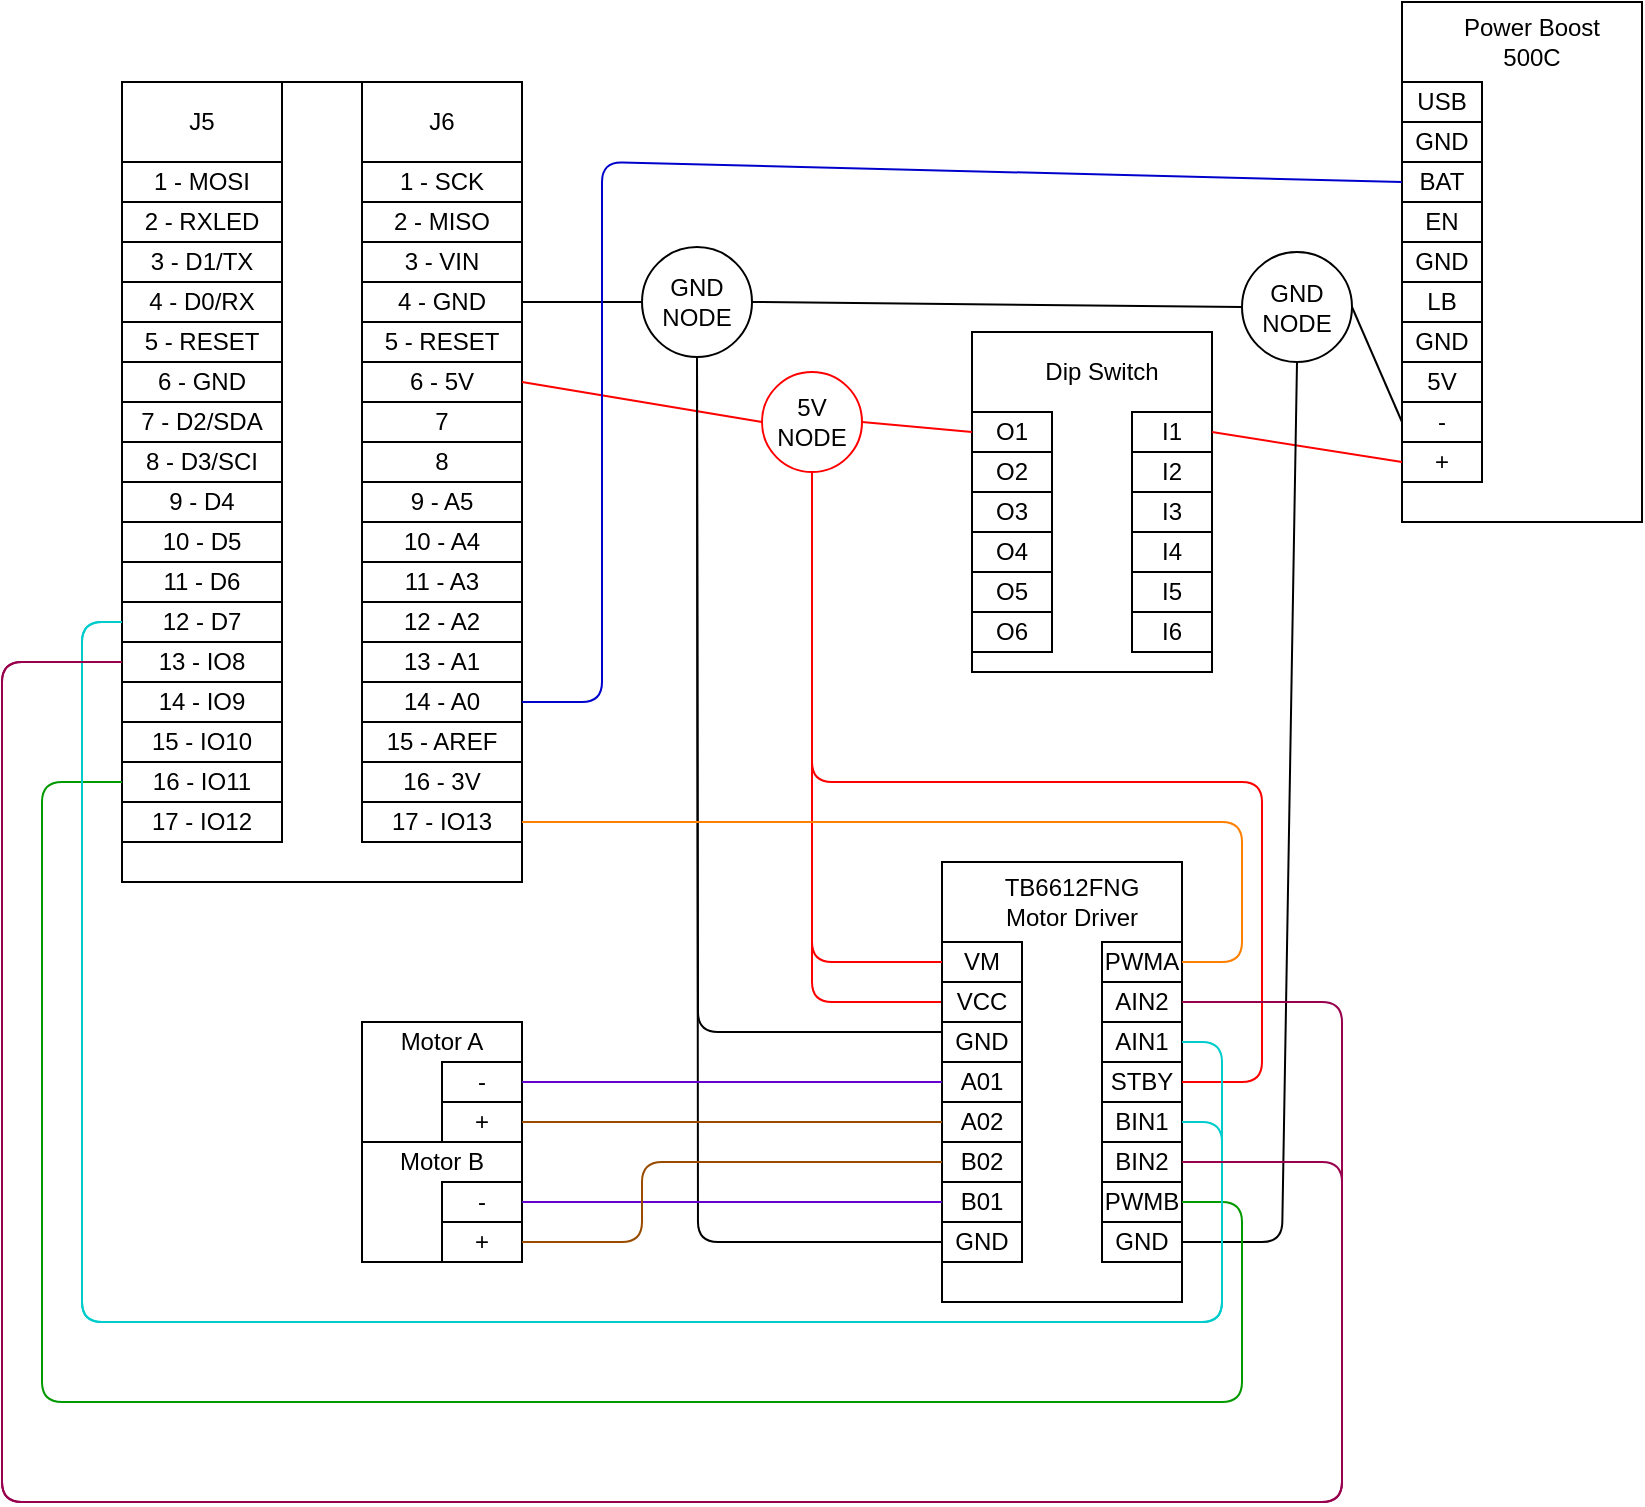 <mxfile version="10.9.4" type="device"><diagram id="EDRMrwZ9H_6yLGebGFUk" name="Page-1"><mxGraphModel dx="1158" dy="498" grid="1" gridSize="10" guides="1" tooltips="1" connect="1" arrows="1" fold="1" page="1" pageScale="1" pageWidth="850" pageHeight="1100" math="0" shadow="0"><root><mxCell id="0"/><mxCell id="1" parent="0"/><mxCell id="qXaBZEbVvbaeTFq9lHwy-41" value="" style="rounded=0;whiteSpace=wrap;html=1;" vertex="1" parent="1"><mxGeometry x="80" y="80" width="200" height="400" as="geometry"/></mxCell><mxCell id="qXaBZEbVvbaeTFq9lHwy-1" value="" style="group" vertex="1" connectable="0" parent="1"><mxGeometry x="200" y="80" width="80" height="380" as="geometry"/></mxCell><mxCell id="qXaBZEbVvbaeTFq9lHwy-2" value="1 - SCK" style="rounded=0;whiteSpace=wrap;html=1;" vertex="1" parent="qXaBZEbVvbaeTFq9lHwy-1"><mxGeometry y="40" width="80" height="20" as="geometry"/></mxCell><mxCell id="qXaBZEbVvbaeTFq9lHwy-3" value="2 - MISO" style="rounded=0;whiteSpace=wrap;html=1;" vertex="1" parent="qXaBZEbVvbaeTFq9lHwy-1"><mxGeometry y="60" width="80" height="20" as="geometry"/></mxCell><mxCell id="qXaBZEbVvbaeTFq9lHwy-4" value="3 - VIN" style="rounded=0;whiteSpace=wrap;html=1;" vertex="1" parent="qXaBZEbVvbaeTFq9lHwy-1"><mxGeometry y="80" width="80" height="20" as="geometry"/></mxCell><mxCell id="qXaBZEbVvbaeTFq9lHwy-5" value="4 - GND" style="rounded=0;whiteSpace=wrap;html=1;" vertex="1" parent="qXaBZEbVvbaeTFq9lHwy-1"><mxGeometry y="100" width="80" height="20" as="geometry"/></mxCell><mxCell id="qXaBZEbVvbaeTFq9lHwy-6" value="5 - RESET" style="rounded=0;whiteSpace=wrap;html=1;" vertex="1" parent="qXaBZEbVvbaeTFq9lHwy-1"><mxGeometry y="120" width="80" height="20" as="geometry"/></mxCell><mxCell id="qXaBZEbVvbaeTFq9lHwy-7" value="6 - 5V" style="rounded=0;whiteSpace=wrap;html=1;" vertex="1" parent="qXaBZEbVvbaeTFq9lHwy-1"><mxGeometry y="140" width="80" height="20" as="geometry"/></mxCell><mxCell id="qXaBZEbVvbaeTFq9lHwy-8" value="7" style="rounded=0;whiteSpace=wrap;html=1;" vertex="1" parent="qXaBZEbVvbaeTFq9lHwy-1"><mxGeometry y="160" width="80" height="20" as="geometry"/></mxCell><mxCell id="qXaBZEbVvbaeTFq9lHwy-9" value="8" style="rounded=0;whiteSpace=wrap;html=1;" vertex="1" parent="qXaBZEbVvbaeTFq9lHwy-1"><mxGeometry y="180" width="80" height="20" as="geometry"/></mxCell><mxCell id="qXaBZEbVvbaeTFq9lHwy-10" value="9 - A5" style="rounded=0;whiteSpace=wrap;html=1;" vertex="1" parent="qXaBZEbVvbaeTFq9lHwy-1"><mxGeometry y="200" width="80" height="20" as="geometry"/></mxCell><mxCell id="qXaBZEbVvbaeTFq9lHwy-11" value="10 - A4" style="rounded=0;whiteSpace=wrap;html=1;" vertex="1" parent="qXaBZEbVvbaeTFq9lHwy-1"><mxGeometry y="220" width="80" height="20" as="geometry"/></mxCell><mxCell id="qXaBZEbVvbaeTFq9lHwy-12" value="11 - A3" style="rounded=0;whiteSpace=wrap;html=1;" vertex="1" parent="qXaBZEbVvbaeTFq9lHwy-1"><mxGeometry y="240" width="80" height="20" as="geometry"/></mxCell><mxCell id="qXaBZEbVvbaeTFq9lHwy-13" value="12 - A2" style="rounded=0;whiteSpace=wrap;html=1;" vertex="1" parent="qXaBZEbVvbaeTFq9lHwy-1"><mxGeometry y="260" width="80" height="20" as="geometry"/></mxCell><mxCell id="qXaBZEbVvbaeTFq9lHwy-14" value="13 - A1" style="rounded=0;whiteSpace=wrap;html=1;" vertex="1" parent="qXaBZEbVvbaeTFq9lHwy-1"><mxGeometry y="280" width="80" height="20" as="geometry"/></mxCell><mxCell id="qXaBZEbVvbaeTFq9lHwy-15" value="14 - A0" style="rounded=0;whiteSpace=wrap;html=1;" vertex="1" parent="qXaBZEbVvbaeTFq9lHwy-1"><mxGeometry y="300" width="80" height="20" as="geometry"/></mxCell><mxCell id="qXaBZEbVvbaeTFq9lHwy-16" value="15 - AREF" style="rounded=0;whiteSpace=wrap;html=1;" vertex="1" parent="qXaBZEbVvbaeTFq9lHwy-1"><mxGeometry y="320" width="80" height="20" as="geometry"/></mxCell><mxCell id="qXaBZEbVvbaeTFq9lHwy-17" value="16 - 3V" style="rounded=0;whiteSpace=wrap;html=1;" vertex="1" parent="qXaBZEbVvbaeTFq9lHwy-1"><mxGeometry y="340" width="80" height="20" as="geometry"/></mxCell><mxCell id="qXaBZEbVvbaeTFq9lHwy-18" value="17 - IO13" style="rounded=0;whiteSpace=wrap;html=1;" vertex="1" parent="qXaBZEbVvbaeTFq9lHwy-1"><mxGeometry y="360" width="80" height="20" as="geometry"/></mxCell><mxCell id="qXaBZEbVvbaeTFq9lHwy-19" value="J6" style="rounded=0;whiteSpace=wrap;html=1;align=center;" vertex="1" parent="qXaBZEbVvbaeTFq9lHwy-1"><mxGeometry width="80" height="40" as="geometry"/></mxCell><mxCell id="qXaBZEbVvbaeTFq9lHwy-20" value="" style="group" vertex="1" connectable="0" parent="1"><mxGeometry x="80" y="80" width="80" height="380" as="geometry"/></mxCell><mxCell id="qXaBZEbVvbaeTFq9lHwy-21" value="1 - MOSI" style="rounded=0;whiteSpace=wrap;html=1;" vertex="1" parent="qXaBZEbVvbaeTFq9lHwy-20"><mxGeometry y="40" width="80" height="20" as="geometry"/></mxCell><mxCell id="qXaBZEbVvbaeTFq9lHwy-22" value="2 - RXLED" style="rounded=0;whiteSpace=wrap;html=1;" vertex="1" parent="qXaBZEbVvbaeTFq9lHwy-20"><mxGeometry y="60" width="80" height="20" as="geometry"/></mxCell><mxCell id="qXaBZEbVvbaeTFq9lHwy-23" value="3 - D1/TX&lt;br&gt;" style="rounded=0;whiteSpace=wrap;html=1;" vertex="1" parent="qXaBZEbVvbaeTFq9lHwy-20"><mxGeometry y="80" width="80" height="20" as="geometry"/></mxCell><mxCell id="qXaBZEbVvbaeTFq9lHwy-24" value="J5" style="rounded=0;whiteSpace=wrap;html=1;align=center;" vertex="1" parent="qXaBZEbVvbaeTFq9lHwy-20"><mxGeometry width="80" height="40" as="geometry"/></mxCell><mxCell id="qXaBZEbVvbaeTFq9lHwy-25" value="4 - D0/RX&lt;br&gt;" style="rounded=0;whiteSpace=wrap;html=1;" vertex="1" parent="qXaBZEbVvbaeTFq9lHwy-20"><mxGeometry y="100" width="80" height="20" as="geometry"/></mxCell><mxCell id="qXaBZEbVvbaeTFq9lHwy-26" value="5 - RESET&lt;br&gt;" style="rounded=0;whiteSpace=wrap;html=1;" vertex="1" parent="qXaBZEbVvbaeTFq9lHwy-20"><mxGeometry y="120" width="80" height="20" as="geometry"/></mxCell><mxCell id="qXaBZEbVvbaeTFq9lHwy-27" value="6 - GND&lt;br&gt;" style="rounded=0;whiteSpace=wrap;html=1;" vertex="1" parent="qXaBZEbVvbaeTFq9lHwy-20"><mxGeometry y="140" width="80" height="20" as="geometry"/></mxCell><mxCell id="qXaBZEbVvbaeTFq9lHwy-28" value="7 - D2/SDA&lt;br&gt;" style="rounded=0;whiteSpace=wrap;html=1;" vertex="1" parent="qXaBZEbVvbaeTFq9lHwy-20"><mxGeometry y="160" width="80" height="20" as="geometry"/></mxCell><mxCell id="qXaBZEbVvbaeTFq9lHwy-29" value="8 - D3/SCI&lt;br&gt;" style="rounded=0;whiteSpace=wrap;html=1;" vertex="1" parent="qXaBZEbVvbaeTFq9lHwy-20"><mxGeometry y="180" width="80" height="20" as="geometry"/></mxCell><mxCell id="qXaBZEbVvbaeTFq9lHwy-30" value="9 - D4&lt;br&gt;" style="rounded=0;whiteSpace=wrap;html=1;" vertex="1" parent="qXaBZEbVvbaeTFq9lHwy-20"><mxGeometry y="200" width="80" height="20" as="geometry"/></mxCell><mxCell id="qXaBZEbVvbaeTFq9lHwy-31" value="10 - D5&lt;br&gt;" style="rounded=0;whiteSpace=wrap;html=1;" vertex="1" parent="qXaBZEbVvbaeTFq9lHwy-20"><mxGeometry y="220" width="80" height="20" as="geometry"/></mxCell><mxCell id="qXaBZEbVvbaeTFq9lHwy-32" value="11 - D6&lt;br&gt;" style="rounded=0;whiteSpace=wrap;html=1;" vertex="1" parent="qXaBZEbVvbaeTFq9lHwy-20"><mxGeometry y="240" width="80" height="20" as="geometry"/></mxCell><mxCell id="qXaBZEbVvbaeTFq9lHwy-33" value="12 - D7&lt;br&gt;" style="rounded=0;whiteSpace=wrap;html=1;" vertex="1" parent="qXaBZEbVvbaeTFq9lHwy-20"><mxGeometry y="260" width="80" height="20" as="geometry"/></mxCell><mxCell id="qXaBZEbVvbaeTFq9lHwy-34" value="13 - IO8&lt;br&gt;" style="rounded=0;whiteSpace=wrap;html=1;" vertex="1" parent="qXaBZEbVvbaeTFq9lHwy-20"><mxGeometry y="280" width="80" height="20" as="geometry"/></mxCell><mxCell id="qXaBZEbVvbaeTFq9lHwy-35" value="14 - IO9&lt;br&gt;" style="rounded=0;whiteSpace=wrap;html=1;" vertex="1" parent="qXaBZEbVvbaeTFq9lHwy-20"><mxGeometry y="300" width="80" height="20" as="geometry"/></mxCell><mxCell id="qXaBZEbVvbaeTFq9lHwy-36" value="15 - IO10&lt;br&gt;" style="rounded=0;whiteSpace=wrap;html=1;" vertex="1" parent="qXaBZEbVvbaeTFq9lHwy-20"><mxGeometry y="320" width="80" height="20" as="geometry"/></mxCell><mxCell id="qXaBZEbVvbaeTFq9lHwy-37" value="16 - IO11&lt;br&gt;" style="rounded=0;whiteSpace=wrap;html=1;" vertex="1" parent="qXaBZEbVvbaeTFq9lHwy-20"><mxGeometry y="340" width="80" height="20" as="geometry"/></mxCell><mxCell id="qXaBZEbVvbaeTFq9lHwy-38" value="17 - IO12&lt;br&gt;" style="rounded=0;whiteSpace=wrap;html=1;" vertex="1" parent="qXaBZEbVvbaeTFq9lHwy-20"><mxGeometry y="360" width="80" height="20" as="geometry"/></mxCell><mxCell id="qXaBZEbVvbaeTFq9lHwy-57" value="" style="group" vertex="1" connectable="0" parent="1"><mxGeometry x="720" y="40" width="120" height="260" as="geometry"/></mxCell><mxCell id="qXaBZEbVvbaeTFq9lHwy-42" value="" style="rounded=0;whiteSpace=wrap;html=1;fillColor=none;" vertex="1" parent="qXaBZEbVvbaeTFq9lHwy-57"><mxGeometry width="120" height="260" as="geometry"/></mxCell><mxCell id="qXaBZEbVvbaeTFq9lHwy-45" value="Power Boost 500C" style="text;html=1;strokeColor=none;fillColor=none;align=center;verticalAlign=middle;whiteSpace=wrap;rounded=0;" vertex="1" parent="qXaBZEbVvbaeTFq9lHwy-57"><mxGeometry x="20" y="10" width="90" height="20" as="geometry"/></mxCell><mxCell id="qXaBZEbVvbaeTFq9lHwy-46" value="USB" style="text;html=1;strokeColor=#000000;fillColor=none;align=center;verticalAlign=middle;whiteSpace=wrap;rounded=0;" vertex="1" parent="qXaBZEbVvbaeTFq9lHwy-57"><mxGeometry y="40" width="40" height="20" as="geometry"/></mxCell><mxCell id="qXaBZEbVvbaeTFq9lHwy-47" value="GND" style="text;html=1;strokeColor=#000000;fillColor=none;align=center;verticalAlign=middle;whiteSpace=wrap;rounded=0;" vertex="1" parent="qXaBZEbVvbaeTFq9lHwy-57"><mxGeometry y="60" width="40" height="20" as="geometry"/></mxCell><mxCell id="qXaBZEbVvbaeTFq9lHwy-48" value="BAT" style="text;html=1;strokeColor=#000000;fillColor=none;align=center;verticalAlign=middle;whiteSpace=wrap;rounded=0;" vertex="1" parent="qXaBZEbVvbaeTFq9lHwy-57"><mxGeometry y="80" width="40" height="20" as="geometry"/></mxCell><mxCell id="qXaBZEbVvbaeTFq9lHwy-49" value="EN" style="text;html=1;strokeColor=#000000;fillColor=none;align=center;verticalAlign=middle;whiteSpace=wrap;rounded=0;" vertex="1" parent="qXaBZEbVvbaeTFq9lHwy-57"><mxGeometry y="100" width="40" height="20" as="geometry"/></mxCell><mxCell id="qXaBZEbVvbaeTFq9lHwy-50" value="GND" style="text;html=1;strokeColor=#000000;fillColor=none;align=center;verticalAlign=middle;whiteSpace=wrap;rounded=0;" vertex="1" parent="qXaBZEbVvbaeTFq9lHwy-57"><mxGeometry y="120" width="40" height="20" as="geometry"/></mxCell><mxCell id="qXaBZEbVvbaeTFq9lHwy-51" value="LB" style="text;html=1;strokeColor=#000000;fillColor=none;align=center;verticalAlign=middle;whiteSpace=wrap;rounded=0;" vertex="1" parent="qXaBZEbVvbaeTFq9lHwy-57"><mxGeometry y="140" width="40" height="20" as="geometry"/></mxCell><mxCell id="qXaBZEbVvbaeTFq9lHwy-52" value="GND" style="text;html=1;strokeColor=#000000;fillColor=none;align=center;verticalAlign=middle;whiteSpace=wrap;rounded=0;" vertex="1" parent="qXaBZEbVvbaeTFq9lHwy-57"><mxGeometry y="160" width="40" height="20" as="geometry"/></mxCell><mxCell id="qXaBZEbVvbaeTFq9lHwy-53" value="5V" style="text;html=1;strokeColor=#000000;fillColor=none;align=center;verticalAlign=middle;whiteSpace=wrap;rounded=0;" vertex="1" parent="qXaBZEbVvbaeTFq9lHwy-57"><mxGeometry y="180" width="40" height="20" as="geometry"/></mxCell><mxCell id="qXaBZEbVvbaeTFq9lHwy-55" value="-" style="text;html=1;strokeColor=#000000;fillColor=none;align=center;verticalAlign=middle;whiteSpace=wrap;rounded=0;" vertex="1" parent="qXaBZEbVvbaeTFq9lHwy-57"><mxGeometry y="200" width="40" height="20" as="geometry"/></mxCell><mxCell id="qXaBZEbVvbaeTFq9lHwy-56" value="+" style="text;html=1;strokeColor=#000000;fillColor=none;align=center;verticalAlign=middle;whiteSpace=wrap;rounded=0;" vertex="1" parent="qXaBZEbVvbaeTFq9lHwy-57"><mxGeometry y="220" width="40" height="20" as="geometry"/></mxCell><mxCell id="qXaBZEbVvbaeTFq9lHwy-59" value="" style="endArrow=none;html=1;exitX=1;exitY=0.5;exitDx=0;exitDy=0;entryX=0;entryY=0.5;entryDx=0;entryDy=0;" edge="1" parent="1" source="qXaBZEbVvbaeTFq9lHwy-5" target="qXaBZEbVvbaeTFq9lHwy-107"><mxGeometry width="50" height="50" relative="1" as="geometry"><mxPoint x="390" y="300" as="sourcePoint"/><mxPoint x="440" y="250" as="targetPoint"/></mxGeometry></mxCell><mxCell id="qXaBZEbVvbaeTFq9lHwy-60" value="" style="endArrow=none;html=1;entryX=0;entryY=0.5;entryDx=0;entryDy=0;exitX=1;exitY=0.5;exitDx=0;exitDy=0;strokeColor=#FF0000;" edge="1" parent="1" source="qXaBZEbVvbaeTFq9lHwy-7" target="qXaBZEbVvbaeTFq9lHwy-110"><mxGeometry width="50" height="50" relative="1" as="geometry"><mxPoint x="380" y="310" as="sourcePoint"/><mxPoint x="430" y="260" as="targetPoint"/></mxGeometry></mxCell><mxCell id="qXaBZEbVvbaeTFq9lHwy-82" value="" style="endArrow=none;html=1;strokeColor=#FF0000;exitX=0;exitY=0.5;exitDx=0;exitDy=0;entryX=0.5;entryY=1;entryDx=0;entryDy=0;" edge="1" parent="1" source="qXaBZEbVvbaeTFq9lHwy-65" target="qXaBZEbVvbaeTFq9lHwy-110"><mxGeometry width="50" height="50" relative="1" as="geometry"><mxPoint x="450" y="440" as="sourcePoint"/><mxPoint x="300" y="480" as="targetPoint"/><Array as="points"><mxPoint x="425" y="540"/></Array></mxGeometry></mxCell><mxCell id="qXaBZEbVvbaeTFq9lHwy-83" value="" style="group" vertex="1" connectable="0" parent="1"><mxGeometry x="490" y="470" width="120" height="220" as="geometry"/></mxCell><mxCell id="qXaBZEbVvbaeTFq9lHwy-62" value="" style="rounded=0;whiteSpace=wrap;html=1;fillColor=none;" vertex="1" parent="qXaBZEbVvbaeTFq9lHwy-83"><mxGeometry width="120" height="220" as="geometry"/></mxCell><mxCell id="qXaBZEbVvbaeTFq9lHwy-63" value="TB6612FNG&lt;br&gt;Motor Driver" style="text;html=1;strokeColor=none;fillColor=none;align=center;verticalAlign=middle;whiteSpace=wrap;rounded=0;" vertex="1" parent="qXaBZEbVvbaeTFq9lHwy-83"><mxGeometry x="20" y="10" width="90" height="20" as="geometry"/></mxCell><mxCell id="qXaBZEbVvbaeTFq9lHwy-64" value="VM" style="text;html=1;strokeColor=#000000;fillColor=none;align=center;verticalAlign=middle;whiteSpace=wrap;rounded=0;" vertex="1" parent="qXaBZEbVvbaeTFq9lHwy-83"><mxGeometry y="40" width="40" height="20" as="geometry"/></mxCell><mxCell id="qXaBZEbVvbaeTFq9lHwy-65" value="VCC" style="text;html=1;strokeColor=#000000;fillColor=none;align=center;verticalAlign=middle;whiteSpace=wrap;rounded=0;" vertex="1" parent="qXaBZEbVvbaeTFq9lHwy-83"><mxGeometry y="60" width="40" height="20" as="geometry"/></mxCell><mxCell id="qXaBZEbVvbaeTFq9lHwy-66" value="GND" style="text;html=1;strokeColor=#000000;fillColor=none;align=center;verticalAlign=middle;whiteSpace=wrap;rounded=0;" vertex="1" parent="qXaBZEbVvbaeTFq9lHwy-83"><mxGeometry y="80" width="40" height="20" as="geometry"/></mxCell><mxCell id="qXaBZEbVvbaeTFq9lHwy-67" value="A01" style="text;html=1;strokeColor=#000000;fillColor=none;align=center;verticalAlign=middle;whiteSpace=wrap;rounded=0;" vertex="1" parent="qXaBZEbVvbaeTFq9lHwy-83"><mxGeometry y="100" width="40" height="20" as="geometry"/></mxCell><mxCell id="qXaBZEbVvbaeTFq9lHwy-68" value="A02" style="text;html=1;strokeColor=#000000;fillColor=none;align=center;verticalAlign=middle;whiteSpace=wrap;rounded=0;" vertex="1" parent="qXaBZEbVvbaeTFq9lHwy-83"><mxGeometry y="120" width="40" height="20" as="geometry"/></mxCell><mxCell id="qXaBZEbVvbaeTFq9lHwy-69" value="B02" style="text;html=1;strokeColor=#000000;fillColor=none;align=center;verticalAlign=middle;whiteSpace=wrap;rounded=0;" vertex="1" parent="qXaBZEbVvbaeTFq9lHwy-83"><mxGeometry y="140" width="40" height="20" as="geometry"/></mxCell><mxCell id="qXaBZEbVvbaeTFq9lHwy-70" value="B01" style="text;html=1;strokeColor=#000000;fillColor=none;align=center;verticalAlign=middle;whiteSpace=wrap;rounded=0;" vertex="1" parent="qXaBZEbVvbaeTFq9lHwy-83"><mxGeometry y="160" width="40" height="20" as="geometry"/></mxCell><mxCell id="qXaBZEbVvbaeTFq9lHwy-71" value="GND" style="text;html=1;strokeColor=#000000;fillColor=none;align=center;verticalAlign=middle;whiteSpace=wrap;rounded=0;" vertex="1" parent="qXaBZEbVvbaeTFq9lHwy-83"><mxGeometry y="180" width="40" height="20" as="geometry"/></mxCell><mxCell id="qXaBZEbVvbaeTFq9lHwy-72" value="PWMA" style="text;html=1;strokeColor=#000000;fillColor=none;align=center;verticalAlign=middle;whiteSpace=wrap;rounded=0;" vertex="1" parent="qXaBZEbVvbaeTFq9lHwy-83"><mxGeometry x="80" y="40" width="40" height="20" as="geometry"/></mxCell><mxCell id="qXaBZEbVvbaeTFq9lHwy-73" value="AIN2" style="text;html=1;strokeColor=#000000;fillColor=none;align=center;verticalAlign=middle;whiteSpace=wrap;rounded=0;" vertex="1" parent="qXaBZEbVvbaeTFq9lHwy-83"><mxGeometry x="80" y="60" width="40" height="20" as="geometry"/></mxCell><mxCell id="qXaBZEbVvbaeTFq9lHwy-76" value="AIN1" style="text;html=1;strokeColor=#000000;fillColor=none;align=center;verticalAlign=middle;whiteSpace=wrap;rounded=0;" vertex="1" parent="qXaBZEbVvbaeTFq9lHwy-83"><mxGeometry x="80" y="80" width="40" height="20" as="geometry"/></mxCell><mxCell id="qXaBZEbVvbaeTFq9lHwy-77" value="STBY" style="text;html=1;strokeColor=#000000;fillColor=none;align=center;verticalAlign=middle;whiteSpace=wrap;rounded=0;" vertex="1" parent="qXaBZEbVvbaeTFq9lHwy-83"><mxGeometry x="80" y="100" width="40" height="20" as="geometry"/></mxCell><mxCell id="qXaBZEbVvbaeTFq9lHwy-78" value="BIN1" style="text;html=1;strokeColor=#000000;fillColor=none;align=center;verticalAlign=middle;whiteSpace=wrap;rounded=0;" vertex="1" parent="qXaBZEbVvbaeTFq9lHwy-83"><mxGeometry x="80" y="120" width="40" height="20" as="geometry"/></mxCell><mxCell id="qXaBZEbVvbaeTFq9lHwy-79" value="BIN2" style="text;html=1;strokeColor=#000000;fillColor=none;align=center;verticalAlign=middle;whiteSpace=wrap;rounded=0;" vertex="1" parent="qXaBZEbVvbaeTFq9lHwy-83"><mxGeometry x="80" y="140" width="40" height="20" as="geometry"/></mxCell><mxCell id="qXaBZEbVvbaeTFq9lHwy-80" value="PWMB" style="text;html=1;strokeColor=#000000;fillColor=none;align=center;verticalAlign=middle;whiteSpace=wrap;rounded=0;" vertex="1" parent="qXaBZEbVvbaeTFq9lHwy-83"><mxGeometry x="80" y="160" width="40" height="20" as="geometry"/></mxCell><mxCell id="qXaBZEbVvbaeTFq9lHwy-81" value="GND" style="text;html=1;strokeColor=#000000;fillColor=none;align=center;verticalAlign=middle;whiteSpace=wrap;rounded=0;" vertex="1" parent="qXaBZEbVvbaeTFq9lHwy-83"><mxGeometry x="80" y="180" width="40" height="20" as="geometry"/></mxCell><mxCell id="qXaBZEbVvbaeTFq9lHwy-103" value="" style="group" vertex="1" connectable="0" parent="1"><mxGeometry x="505" y="205" width="120" height="170" as="geometry"/></mxCell><mxCell id="qXaBZEbVvbaeTFq9lHwy-85" value="" style="rounded=0;whiteSpace=wrap;html=1;fillColor=none;" vertex="1" parent="qXaBZEbVvbaeTFq9lHwy-103"><mxGeometry width="120" height="170" as="geometry"/></mxCell><mxCell id="qXaBZEbVvbaeTFq9lHwy-86" value="Dip Switch" style="text;html=1;strokeColor=none;fillColor=none;align=center;verticalAlign=middle;whiteSpace=wrap;rounded=0;" vertex="1" parent="qXaBZEbVvbaeTFq9lHwy-103"><mxGeometry x="20" y="10" width="90" height="20" as="geometry"/></mxCell><mxCell id="qXaBZEbVvbaeTFq9lHwy-87" value="O1" style="text;html=1;strokeColor=#000000;fillColor=none;align=center;verticalAlign=middle;whiteSpace=wrap;rounded=0;" vertex="1" parent="qXaBZEbVvbaeTFq9lHwy-103"><mxGeometry y="40" width="40" height="20" as="geometry"/></mxCell><mxCell id="qXaBZEbVvbaeTFq9lHwy-88" value="O2" style="text;html=1;strokeColor=#000000;fillColor=none;align=center;verticalAlign=middle;whiteSpace=wrap;rounded=0;" vertex="1" parent="qXaBZEbVvbaeTFq9lHwy-103"><mxGeometry y="60" width="40" height="20" as="geometry"/></mxCell><mxCell id="qXaBZEbVvbaeTFq9lHwy-89" value="O3" style="text;html=1;strokeColor=#000000;fillColor=none;align=center;verticalAlign=middle;whiteSpace=wrap;rounded=0;" vertex="1" parent="qXaBZEbVvbaeTFq9lHwy-103"><mxGeometry y="80" width="40" height="20" as="geometry"/></mxCell><mxCell id="qXaBZEbVvbaeTFq9lHwy-90" value="O4" style="text;html=1;strokeColor=#000000;fillColor=none;align=center;verticalAlign=middle;whiteSpace=wrap;rounded=0;" vertex="1" parent="qXaBZEbVvbaeTFq9lHwy-103"><mxGeometry y="100" width="40" height="20" as="geometry"/></mxCell><mxCell id="qXaBZEbVvbaeTFq9lHwy-91" value="O5" style="text;html=1;strokeColor=#000000;fillColor=none;align=center;verticalAlign=middle;whiteSpace=wrap;rounded=0;" vertex="1" parent="qXaBZEbVvbaeTFq9lHwy-103"><mxGeometry y="120" width="40" height="20" as="geometry"/></mxCell><mxCell id="qXaBZEbVvbaeTFq9lHwy-92" value="O6" style="text;html=1;strokeColor=#000000;fillColor=none;align=center;verticalAlign=middle;whiteSpace=wrap;rounded=0;" vertex="1" parent="qXaBZEbVvbaeTFq9lHwy-103"><mxGeometry y="140" width="40" height="20" as="geometry"/></mxCell><mxCell id="qXaBZEbVvbaeTFq9lHwy-95" value="I1" style="text;html=1;strokeColor=#000000;fillColor=none;align=center;verticalAlign=middle;whiteSpace=wrap;rounded=0;" vertex="1" parent="qXaBZEbVvbaeTFq9lHwy-103"><mxGeometry x="80" y="40" width="40" height="20" as="geometry"/></mxCell><mxCell id="qXaBZEbVvbaeTFq9lHwy-96" value="I2" style="text;html=1;strokeColor=#000000;fillColor=none;align=center;verticalAlign=middle;whiteSpace=wrap;rounded=0;" vertex="1" parent="qXaBZEbVvbaeTFq9lHwy-103"><mxGeometry x="80" y="60" width="40" height="20" as="geometry"/></mxCell><mxCell id="qXaBZEbVvbaeTFq9lHwy-97" value="I3" style="text;html=1;strokeColor=#000000;fillColor=none;align=center;verticalAlign=middle;whiteSpace=wrap;rounded=0;" vertex="1" parent="qXaBZEbVvbaeTFq9lHwy-103"><mxGeometry x="80" y="80" width="40" height="20" as="geometry"/></mxCell><mxCell id="qXaBZEbVvbaeTFq9lHwy-98" value="I4" style="text;html=1;strokeColor=#000000;fillColor=none;align=center;verticalAlign=middle;whiteSpace=wrap;rounded=0;" vertex="1" parent="qXaBZEbVvbaeTFq9lHwy-103"><mxGeometry x="80" y="100" width="40" height="20" as="geometry"/></mxCell><mxCell id="qXaBZEbVvbaeTFq9lHwy-99" value="I5" style="text;html=1;strokeColor=#000000;fillColor=none;align=center;verticalAlign=middle;whiteSpace=wrap;rounded=0;" vertex="1" parent="qXaBZEbVvbaeTFq9lHwy-103"><mxGeometry x="80" y="120" width="40" height="20" as="geometry"/></mxCell><mxCell id="qXaBZEbVvbaeTFq9lHwy-100" value="I6" style="text;html=1;strokeColor=#000000;fillColor=none;align=center;verticalAlign=middle;whiteSpace=wrap;rounded=0;" vertex="1" parent="qXaBZEbVvbaeTFq9lHwy-103"><mxGeometry x="80" y="140" width="40" height="20" as="geometry"/></mxCell><mxCell id="qXaBZEbVvbaeTFq9lHwy-104" value="" style="endArrow=none;html=1;entryX=0;entryY=0.5;entryDx=0;entryDy=0;exitX=1;exitY=0.5;exitDx=0;exitDy=0;strokeColor=#FF0000;" edge="1" parent="1" source="qXaBZEbVvbaeTFq9lHwy-95" target="qXaBZEbVvbaeTFq9lHwy-56"><mxGeometry width="50" height="50" relative="1" as="geometry"><mxPoint x="290" y="240" as="sourcePoint"/><mxPoint x="495" y="290" as="targetPoint"/></mxGeometry></mxCell><mxCell id="qXaBZEbVvbaeTFq9lHwy-105" value="" style="endArrow=none;html=1;strokeColor=#000000;entryX=0.5;entryY=1;entryDx=0;entryDy=0;exitX=1;exitY=0.5;exitDx=0;exitDy=0;" edge="1" parent="1" source="qXaBZEbVvbaeTFq9lHwy-81" target="qXaBZEbVvbaeTFq9lHwy-131"><mxGeometry width="50" height="50" relative="1" as="geometry"><mxPoint x="630" y="420" as="sourcePoint"/><mxPoint x="680" y="300" as="targetPoint"/><Array as="points"><mxPoint x="660" y="660"/></Array></mxGeometry></mxCell><mxCell id="qXaBZEbVvbaeTFq9lHwy-106" value="" style="endArrow=none;html=1;strokeColor=#000000;exitX=0;exitY=0.5;exitDx=0;exitDy=0;entryX=0.5;entryY=1;entryDx=0;entryDy=0;" edge="1" parent="1" source="qXaBZEbVvbaeTFq9lHwy-71" target="qXaBZEbVvbaeTFq9lHwy-107"><mxGeometry width="50" height="50" relative="1" as="geometry"><mxPoint x="360" y="580" as="sourcePoint"/><mxPoint x="410" y="530" as="targetPoint"/><Array as="points"><mxPoint x="368" y="660"/></Array></mxGeometry></mxCell><mxCell id="qXaBZEbVvbaeTFq9lHwy-107" value="GND&lt;br&gt;NODE" style="ellipse;whiteSpace=wrap;html=1;aspect=fixed;strokeColor=#000000;fillColor=none;" vertex="1" parent="1"><mxGeometry x="340" y="162.5" width="55" height="55" as="geometry"/></mxCell><mxCell id="qXaBZEbVvbaeTFq9lHwy-108" value="" style="endArrow=none;html=1;strokeColor=#000000;entryX=0;entryY=0.5;entryDx=0;entryDy=0;exitX=1;exitY=0.5;exitDx=0;exitDy=0;" edge="1" parent="1" source="qXaBZEbVvbaeTFq9lHwy-107" target="qXaBZEbVvbaeTFq9lHwy-131"><mxGeometry width="50" height="50" relative="1" as="geometry"><mxPoint x="510" y="190" as="sourcePoint"/><mxPoint x="560" y="140" as="targetPoint"/><Array as="points"/></mxGeometry></mxCell><mxCell id="qXaBZEbVvbaeTFq9lHwy-109" value="" style="endArrow=none;html=1;strokeColor=#000000;entryX=0.5;entryY=1;entryDx=0;entryDy=0;exitX=0;exitY=0.25;exitDx=0;exitDy=0;" edge="1" parent="1" source="qXaBZEbVvbaeTFq9lHwy-66" target="qXaBZEbVvbaeTFq9lHwy-107"><mxGeometry width="50" height="50" relative="1" as="geometry"><mxPoint x="350" y="410" as="sourcePoint"/><mxPoint x="400" y="360" as="targetPoint"/><Array as="points"><mxPoint x="368" y="555"/></Array></mxGeometry></mxCell><mxCell id="qXaBZEbVvbaeTFq9lHwy-110" value="5V&lt;br&gt;NODE" style="ellipse;whiteSpace=wrap;html=1;aspect=fixed;strokeColor=#FF0000;fillColor=none;" vertex="1" parent="1"><mxGeometry x="400" y="225" width="50" height="50" as="geometry"/></mxCell><mxCell id="qXaBZEbVvbaeTFq9lHwy-111" value="" style="endArrow=none;html=1;strokeColor=#FF0000;entryX=0;entryY=0.5;entryDx=0;entryDy=0;exitX=1;exitY=0.5;exitDx=0;exitDy=0;" edge="1" parent="1" source="qXaBZEbVvbaeTFq9lHwy-110" target="qXaBZEbVvbaeTFq9lHwy-87"><mxGeometry width="50" height="50" relative="1" as="geometry"><mxPoint x="410" y="360" as="sourcePoint"/><mxPoint x="460" y="310" as="targetPoint"/></mxGeometry></mxCell><mxCell id="qXaBZEbVvbaeTFq9lHwy-112" value="" style="endArrow=none;html=1;strokeColor=#FF0000;entryX=0.5;entryY=1;entryDx=0;entryDy=0;exitX=0;exitY=0.5;exitDx=0;exitDy=0;" edge="1" parent="1" source="qXaBZEbVvbaeTFq9lHwy-64" target="qXaBZEbVvbaeTFq9lHwy-110"><mxGeometry width="50" height="50" relative="1" as="geometry"><mxPoint x="420" y="470" as="sourcePoint"/><mxPoint x="470" y="420" as="targetPoint"/><Array as="points"><mxPoint x="425" y="520"/></Array></mxGeometry></mxCell><mxCell id="qXaBZEbVvbaeTFq9lHwy-113" value="" style="endArrow=none;html=1;strokeColor=#0000CC;entryX=0;entryY=0.5;entryDx=0;entryDy=0;exitX=1;exitY=0.5;exitDx=0;exitDy=0;" edge="1" parent="1" source="qXaBZEbVvbaeTFq9lHwy-15" target="qXaBZEbVvbaeTFq9lHwy-48"><mxGeometry width="50" height="50" relative="1" as="geometry"><mxPoint x="420" y="120" as="sourcePoint"/><mxPoint x="520" y="120" as="targetPoint"/><Array as="points"><mxPoint x="320" y="390"/><mxPoint x="320" y="120"/></Array></mxGeometry></mxCell><mxCell id="qXaBZEbVvbaeTFq9lHwy-114" value="" style="endArrow=none;html=1;strokeColor=#FF8000;entryX=1;entryY=0.5;entryDx=0;entryDy=0;exitX=1;exitY=0.5;exitDx=0;exitDy=0;" edge="1" parent="1" source="qXaBZEbVvbaeTFq9lHwy-72" target="qXaBZEbVvbaeTFq9lHwy-18"><mxGeometry width="50" height="50" relative="1" as="geometry"><mxPoint x="280" y="565" as="sourcePoint"/><mxPoint x="330" y="515" as="targetPoint"/><Array as="points"><mxPoint x="640" y="520"/><mxPoint x="640" y="450"/></Array></mxGeometry></mxCell><mxCell id="qXaBZEbVvbaeTFq9lHwy-115" value="" style="endArrow=none;html=1;strokeColor=#009900;exitX=0;exitY=0.5;exitDx=0;exitDy=0;entryX=1;entryY=0.5;entryDx=0;entryDy=0;" edge="1" parent="1" source="qXaBZEbVvbaeTFq9lHwy-37" target="qXaBZEbVvbaeTFq9lHwy-80"><mxGeometry width="50" height="50" relative="1" as="geometry"><mxPoint x="230" y="580" as="sourcePoint"/><mxPoint x="590" y="734" as="targetPoint"/><Array as="points"><mxPoint x="40" y="430"/><mxPoint x="40" y="740"/><mxPoint x="640" y="740"/><mxPoint x="640" y="640"/></Array></mxGeometry></mxCell><mxCell id="qXaBZEbVvbaeTFq9lHwy-116" value="" style="endArrow=none;html=1;strokeColor=#FF0000;exitX=1;exitY=0.5;exitDx=0;exitDy=0;entryX=0.5;entryY=1;entryDx=0;entryDy=0;" edge="1" parent="1" source="qXaBZEbVvbaeTFq9lHwy-77" target="qXaBZEbVvbaeTFq9lHwy-110"><mxGeometry width="50" height="50" relative="1" as="geometry"><mxPoint x="750" y="580" as="sourcePoint"/><mxPoint x="660" y="400" as="targetPoint"/><Array as="points"><mxPoint x="650" y="580"/><mxPoint x="650" y="430"/><mxPoint x="425" y="430"/></Array></mxGeometry></mxCell><mxCell id="qXaBZEbVvbaeTFq9lHwy-121" value="" style="group" vertex="1" connectable="0" parent="1"><mxGeometry x="200" y="550" width="80" height="60" as="geometry"/></mxCell><mxCell id="qXaBZEbVvbaeTFq9lHwy-117" value="" style="rounded=0;whiteSpace=wrap;html=1;strokeColor=#000000;fillColor=none;" vertex="1" parent="qXaBZEbVvbaeTFq9lHwy-121"><mxGeometry width="80" height="60" as="geometry"/></mxCell><mxCell id="qXaBZEbVvbaeTFq9lHwy-118" value="Motor A" style="text;html=1;strokeColor=none;fillColor=none;align=center;verticalAlign=middle;whiteSpace=wrap;rounded=0;" vertex="1" parent="qXaBZEbVvbaeTFq9lHwy-121"><mxGeometry width="80" height="20" as="geometry"/></mxCell><mxCell id="qXaBZEbVvbaeTFq9lHwy-119" value="-" style="text;html=1;strokeColor=#000000;fillColor=none;align=center;verticalAlign=middle;whiteSpace=wrap;rounded=0;" vertex="1" parent="qXaBZEbVvbaeTFq9lHwy-121"><mxGeometry x="40" y="20" width="40" height="20" as="geometry"/></mxCell><mxCell id="qXaBZEbVvbaeTFq9lHwy-120" value="+" style="text;html=1;strokeColor=#000000;fillColor=none;align=center;verticalAlign=middle;whiteSpace=wrap;rounded=0;" vertex="1" parent="qXaBZEbVvbaeTFq9lHwy-121"><mxGeometry x="40" y="40" width="40" height="20" as="geometry"/></mxCell><mxCell id="qXaBZEbVvbaeTFq9lHwy-122" value="" style="group" vertex="1" connectable="0" parent="1"><mxGeometry x="200" y="610" width="80" height="60" as="geometry"/></mxCell><mxCell id="qXaBZEbVvbaeTFq9lHwy-123" value="" style="rounded=0;whiteSpace=wrap;html=1;strokeColor=#000000;fillColor=none;" vertex="1" parent="qXaBZEbVvbaeTFq9lHwy-122"><mxGeometry width="80" height="60" as="geometry"/></mxCell><mxCell id="qXaBZEbVvbaeTFq9lHwy-124" value="Motor B" style="text;html=1;strokeColor=none;fillColor=none;align=center;verticalAlign=middle;whiteSpace=wrap;rounded=0;" vertex="1" parent="qXaBZEbVvbaeTFq9lHwy-122"><mxGeometry width="80" height="20" as="geometry"/></mxCell><mxCell id="qXaBZEbVvbaeTFq9lHwy-125" value="-" style="text;html=1;strokeColor=#000000;fillColor=none;align=center;verticalAlign=middle;whiteSpace=wrap;rounded=0;" vertex="1" parent="qXaBZEbVvbaeTFq9lHwy-122"><mxGeometry x="40" y="20" width="40" height="20" as="geometry"/></mxCell><mxCell id="qXaBZEbVvbaeTFq9lHwy-126" value="+" style="text;html=1;strokeColor=#000000;fillColor=none;align=center;verticalAlign=middle;whiteSpace=wrap;rounded=0;" vertex="1" parent="qXaBZEbVvbaeTFq9lHwy-122"><mxGeometry x="40" y="40" width="40" height="20" as="geometry"/></mxCell><mxCell id="qXaBZEbVvbaeTFq9lHwy-127" value="" style="endArrow=none;html=1;strokeColor=#6600CC;entryX=0;entryY=0.5;entryDx=0;entryDy=0;exitX=1;exitY=0.5;exitDx=0;exitDy=0;" edge="1" parent="1" source="qXaBZEbVvbaeTFq9lHwy-119" target="qXaBZEbVvbaeTFq9lHwy-67"><mxGeometry width="50" height="50" relative="1" as="geometry"><mxPoint x="310" y="630" as="sourcePoint"/><mxPoint x="360" y="580" as="targetPoint"/></mxGeometry></mxCell><mxCell id="qXaBZEbVvbaeTFq9lHwy-128" value="" style="endArrow=none;html=1;strokeColor=#6600CC;entryX=0;entryY=0.5;entryDx=0;entryDy=0;exitX=1;exitY=0.5;exitDx=0;exitDy=0;" edge="1" parent="1" source="qXaBZEbVvbaeTFq9lHwy-125" target="qXaBZEbVvbaeTFq9lHwy-70"><mxGeometry width="50" height="50" relative="1" as="geometry"><mxPoint x="310" y="680" as="sourcePoint"/><mxPoint x="360" y="630" as="targetPoint"/></mxGeometry></mxCell><mxCell id="qXaBZEbVvbaeTFq9lHwy-129" value="" style="endArrow=none;html=1;strokeColor=#994C00;entryX=0;entryY=0.5;entryDx=0;entryDy=0;exitX=1;exitY=0.5;exitDx=0;exitDy=0;" edge="1" parent="1" source="qXaBZEbVvbaeTFq9lHwy-120" target="qXaBZEbVvbaeTFq9lHwy-68"><mxGeometry width="50" height="50" relative="1" as="geometry"><mxPoint x="280" y="730" as="sourcePoint"/><mxPoint x="330" y="680" as="targetPoint"/></mxGeometry></mxCell><mxCell id="qXaBZEbVvbaeTFq9lHwy-130" value="" style="endArrow=none;html=1;strokeColor=#994C00;entryX=0;entryY=0.5;entryDx=0;entryDy=0;exitX=1;exitY=0.5;exitDx=0;exitDy=0;" edge="1" parent="1" source="qXaBZEbVvbaeTFq9lHwy-126" target="qXaBZEbVvbaeTFq9lHwy-69"><mxGeometry width="50" height="50" relative="1" as="geometry"><mxPoint x="330" y="650" as="sourcePoint"/><mxPoint x="380" y="600" as="targetPoint"/><Array as="points"><mxPoint x="340" y="660"/><mxPoint x="340" y="620"/></Array></mxGeometry></mxCell><mxCell id="qXaBZEbVvbaeTFq9lHwy-131" value="GND&lt;br&gt;NODE" style="ellipse;whiteSpace=wrap;html=1;aspect=fixed;strokeColor=#000000;fillColor=none;" vertex="1" parent="1"><mxGeometry x="640" y="165" width="55" height="55" as="geometry"/></mxCell><mxCell id="qXaBZEbVvbaeTFq9lHwy-132" value="" style="endArrow=none;html=1;strokeColor=#000000;entryX=0;entryY=0.5;entryDx=0;entryDy=0;exitX=1;exitY=0.5;exitDx=0;exitDy=0;" edge="1" parent="1" source="qXaBZEbVvbaeTFq9lHwy-131" target="qXaBZEbVvbaeTFq9lHwy-55"><mxGeometry width="50" height="50" relative="1" as="geometry"><mxPoint x="700" y="400" as="sourcePoint"/><mxPoint x="750" y="350" as="targetPoint"/></mxGeometry></mxCell><mxCell id="qXaBZEbVvbaeTFq9lHwy-133" value="" style="endArrow=none;html=1;strokeColor=#00CCCC;entryX=0;entryY=0.5;entryDx=0;entryDy=0;exitX=1;exitY=0.5;exitDx=0;exitDy=0;" edge="1" parent="1" source="qXaBZEbVvbaeTFq9lHwy-76" target="qXaBZEbVvbaeTFq9lHwy-33"><mxGeometry width="50" height="50" relative="1" as="geometry"><mxPoint x="140" y="720" as="sourcePoint"/><mxPoint x="10" y="350" as="targetPoint"/><Array as="points"><mxPoint x="630" y="560"/><mxPoint x="630" y="700"/><mxPoint x="60" y="700"/><mxPoint x="60" y="350"/></Array></mxGeometry></mxCell><mxCell id="qXaBZEbVvbaeTFq9lHwy-134" value="" style="endArrow=none;html=1;strokeColor=#00CCCC;entryX=0;entryY=0.5;entryDx=0;entryDy=0;exitX=1;exitY=0.5;exitDx=0;exitDy=0;" edge="1" parent="1" source="qXaBZEbVvbaeTFq9lHwy-78" target="qXaBZEbVvbaeTFq9lHwy-33"><mxGeometry width="50" height="50" relative="1" as="geometry"><mxPoint x="770" y="670" as="sourcePoint"/><mxPoint x="60" y="360" as="targetPoint"/><Array as="points"><mxPoint x="630" y="600"/><mxPoint x="630" y="700"/><mxPoint x="60" y="700"/><mxPoint x="60" y="350"/></Array></mxGeometry></mxCell><mxCell id="qXaBZEbVvbaeTFq9lHwy-135" value="" style="endArrow=none;html=1;strokeColor=#99004D;entryX=0;entryY=0.5;entryDx=0;entryDy=0;exitX=1;exitY=0.5;exitDx=0;exitDy=0;" edge="1" parent="1" source="qXaBZEbVvbaeTFq9lHwy-79" target="qXaBZEbVvbaeTFq9lHwy-34"><mxGeometry width="50" height="50" relative="1" as="geometry"><mxPoint x="760" y="720" as="sourcePoint"/><mxPoint x="150" y="580" as="targetPoint"/><Array as="points"><mxPoint x="690" y="620"/><mxPoint x="690" y="790"/><mxPoint x="20" y="790"/><mxPoint x="20" y="370"/></Array></mxGeometry></mxCell><mxCell id="qXaBZEbVvbaeTFq9lHwy-136" value="" style="endArrow=none;html=1;strokeColor=#99004D;entryX=0;entryY=0.5;entryDx=0;entryDy=0;exitX=1;exitY=0.5;exitDx=0;exitDy=0;" edge="1" parent="1" source="qXaBZEbVvbaeTFq9lHwy-73" target="qXaBZEbVvbaeTFq9lHwy-34"><mxGeometry width="50" height="50" relative="1" as="geometry"><mxPoint x="710" y="550" as="sourcePoint"/><mxPoint x="60" y="530" as="targetPoint"/><Array as="points"><mxPoint x="690" y="540"/><mxPoint x="690" y="790"/><mxPoint x="20" y="790"/><mxPoint x="20" y="370"/></Array></mxGeometry></mxCell></root></mxGraphModel></diagram></mxfile>